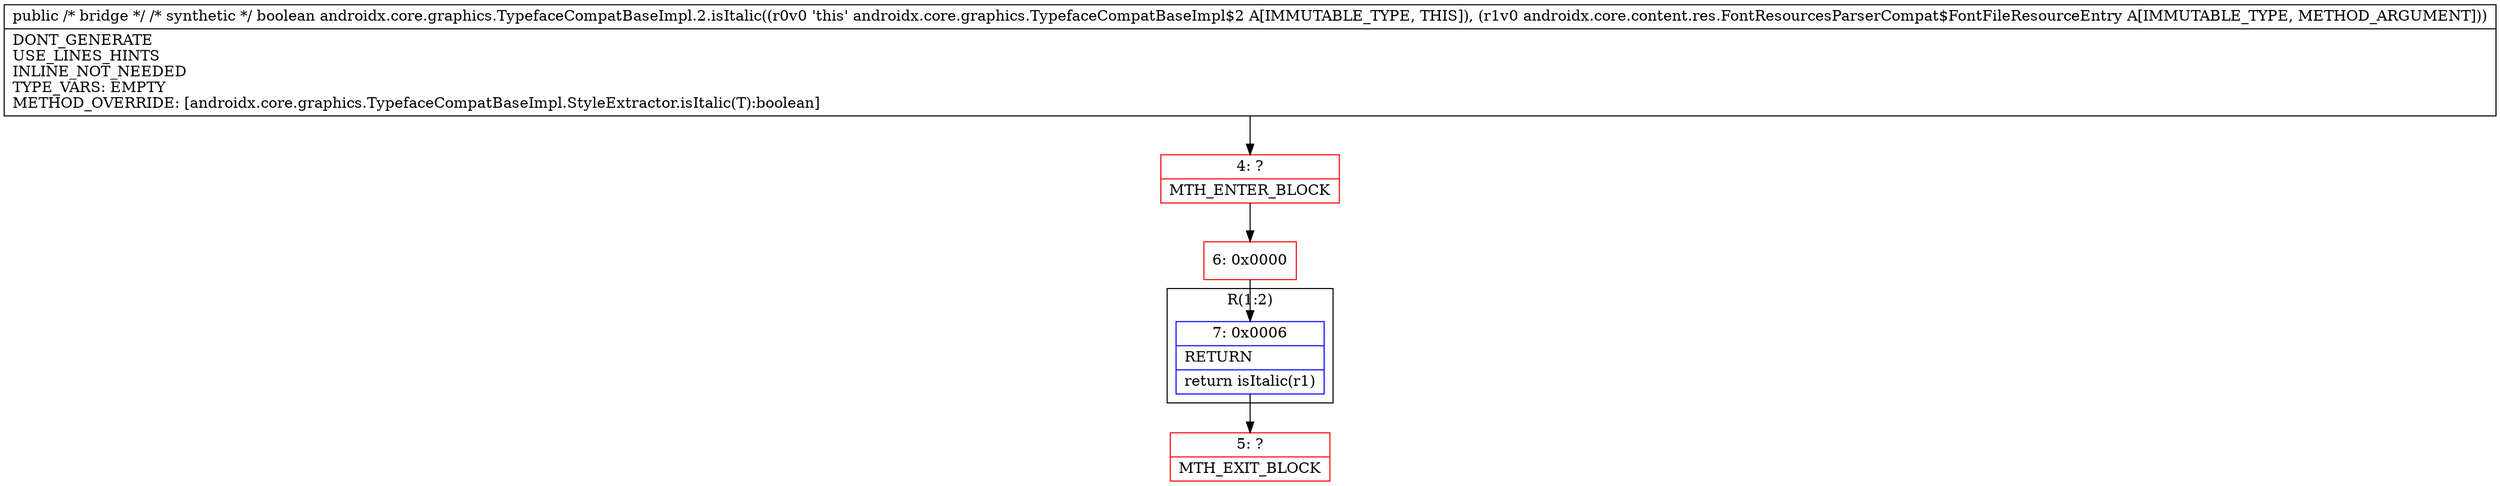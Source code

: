 digraph "CFG forandroidx.core.graphics.TypefaceCompatBaseImpl.2.isItalic(Ljava\/lang\/Object;)Z" {
subgraph cluster_Region_1221662293 {
label = "R(1:2)";
node [shape=record,color=blue];
Node_7 [shape=record,label="{7\:\ 0x0006|RETURN\l|return isItalic(r1)\l}"];
}
Node_4 [shape=record,color=red,label="{4\:\ ?|MTH_ENTER_BLOCK\l}"];
Node_6 [shape=record,color=red,label="{6\:\ 0x0000}"];
Node_5 [shape=record,color=red,label="{5\:\ ?|MTH_EXIT_BLOCK\l}"];
MethodNode[shape=record,label="{public \/* bridge *\/ \/* synthetic *\/ boolean androidx.core.graphics.TypefaceCompatBaseImpl.2.isItalic((r0v0 'this' androidx.core.graphics.TypefaceCompatBaseImpl$2 A[IMMUTABLE_TYPE, THIS]), (r1v0 androidx.core.content.res.FontResourcesParserCompat$FontFileResourceEntry A[IMMUTABLE_TYPE, METHOD_ARGUMENT]))  | DONT_GENERATE\lUSE_LINES_HINTS\lINLINE_NOT_NEEDED\lTYPE_VARS: EMPTY\lMETHOD_OVERRIDE: [androidx.core.graphics.TypefaceCompatBaseImpl.StyleExtractor.isItalic(T):boolean]\l}"];
MethodNode -> Node_4;Node_7 -> Node_5;
Node_4 -> Node_6;
Node_6 -> Node_7;
}

